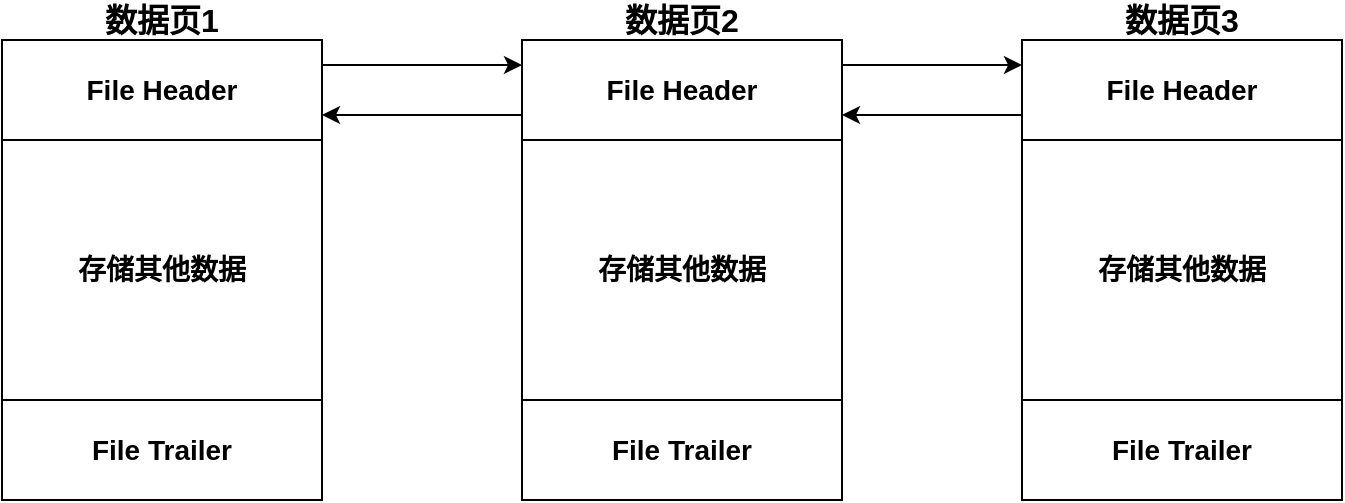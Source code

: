 <mxfile version="15.2.7" type="device"><diagram id="-epALc8b0zFsx1iKqbBV" name="第 1 页"><mxGraphModel dx="1024" dy="592" grid="1" gridSize="10" guides="1" tooltips="1" connect="1" arrows="1" fold="1" page="1" pageScale="1" pageWidth="827" pageHeight="1169" math="0" shadow="0"><root><mxCell id="0"/><mxCell id="1" parent="0"/><mxCell id="T61F_IYsbpVgmiQdA8bN-13" style="edgeStyle=orthogonalEdgeStyle;rounded=0;orthogonalLoop=1;jettySize=auto;html=1;exitX=1;exitY=0.25;exitDx=0;exitDy=0;entryX=0;entryY=0.25;entryDx=0;entryDy=0;" edge="1" parent="1" source="T61F_IYsbpVgmiQdA8bN-1" target="T61F_IYsbpVgmiQdA8bN-5"><mxGeometry relative="1" as="geometry"/></mxCell><mxCell id="T61F_IYsbpVgmiQdA8bN-1" value="&lt;b&gt;&lt;font style=&quot;font-size: 14px&quot;&gt;File Header&lt;/font&gt;&lt;/b&gt;" style="rounded=0;whiteSpace=wrap;html=1;" vertex="1" parent="1"><mxGeometry x="220" y="120" width="160" height="50" as="geometry"/></mxCell><mxCell id="T61F_IYsbpVgmiQdA8bN-2" value="&lt;b&gt;&lt;font style=&quot;font-size: 16px&quot;&gt;数据页1&lt;/font&gt;&lt;/b&gt;" style="text;html=1;strokeColor=none;fillColor=none;align=center;verticalAlign=middle;whiteSpace=wrap;rounded=0;" vertex="1" parent="1"><mxGeometry x="265" y="100" width="70" height="20" as="geometry"/></mxCell><mxCell id="T61F_IYsbpVgmiQdA8bN-3" value="&lt;span style=&quot;font-size: 14px&quot;&gt;&lt;b&gt;存储其他数据&lt;/b&gt;&lt;/span&gt;" style="rounded=0;whiteSpace=wrap;html=1;" vertex="1" parent="1"><mxGeometry x="220" y="170" width="160" height="130" as="geometry"/></mxCell><mxCell id="T61F_IYsbpVgmiQdA8bN-4" value="&lt;b&gt;&lt;font style=&quot;font-size: 14px&quot;&gt;File Trailer&lt;/font&gt;&lt;/b&gt;" style="rounded=0;whiteSpace=wrap;html=1;" vertex="1" parent="1"><mxGeometry x="220" y="300" width="160" height="50" as="geometry"/></mxCell><mxCell id="T61F_IYsbpVgmiQdA8bN-14" style="edgeStyle=orthogonalEdgeStyle;rounded=0;orthogonalLoop=1;jettySize=auto;html=1;exitX=0;exitY=0.75;exitDx=0;exitDy=0;entryX=1;entryY=0.75;entryDx=0;entryDy=0;" edge="1" parent="1" source="T61F_IYsbpVgmiQdA8bN-5" target="T61F_IYsbpVgmiQdA8bN-1"><mxGeometry relative="1" as="geometry"/></mxCell><mxCell id="T61F_IYsbpVgmiQdA8bN-15" style="edgeStyle=orthogonalEdgeStyle;rounded=0;orthogonalLoop=1;jettySize=auto;html=1;exitX=1;exitY=0.25;exitDx=0;exitDy=0;entryX=0;entryY=0.25;entryDx=0;entryDy=0;" edge="1" parent="1" source="T61F_IYsbpVgmiQdA8bN-5" target="T61F_IYsbpVgmiQdA8bN-9"><mxGeometry relative="1" as="geometry"/></mxCell><mxCell id="T61F_IYsbpVgmiQdA8bN-5" value="&lt;b&gt;&lt;font style=&quot;font-size: 14px&quot;&gt;File Header&lt;/font&gt;&lt;/b&gt;" style="rounded=0;whiteSpace=wrap;html=1;" vertex="1" parent="1"><mxGeometry x="480" y="120" width="160" height="50" as="geometry"/></mxCell><mxCell id="T61F_IYsbpVgmiQdA8bN-6" value="&lt;b&gt;&lt;font style=&quot;font-size: 16px&quot;&gt;数据页2&lt;/font&gt;&lt;/b&gt;" style="text;html=1;strokeColor=none;fillColor=none;align=center;verticalAlign=middle;whiteSpace=wrap;rounded=0;" vertex="1" parent="1"><mxGeometry x="525" y="100" width="70" height="20" as="geometry"/></mxCell><mxCell id="T61F_IYsbpVgmiQdA8bN-7" value="&lt;span style=&quot;font-size: 14px&quot;&gt;&lt;b&gt;存储其他数据&lt;/b&gt;&lt;/span&gt;" style="rounded=0;whiteSpace=wrap;html=1;" vertex="1" parent="1"><mxGeometry x="480" y="170" width="160" height="130" as="geometry"/></mxCell><mxCell id="T61F_IYsbpVgmiQdA8bN-8" value="&lt;b&gt;&lt;font style=&quot;font-size: 14px&quot;&gt;File Trailer&lt;/font&gt;&lt;/b&gt;" style="rounded=0;whiteSpace=wrap;html=1;" vertex="1" parent="1"><mxGeometry x="480" y="300" width="160" height="50" as="geometry"/></mxCell><mxCell id="T61F_IYsbpVgmiQdA8bN-16" style="edgeStyle=orthogonalEdgeStyle;rounded=0;orthogonalLoop=1;jettySize=auto;html=1;exitX=0;exitY=0.75;exitDx=0;exitDy=0;entryX=1;entryY=0.75;entryDx=0;entryDy=0;" edge="1" parent="1" source="T61F_IYsbpVgmiQdA8bN-9" target="T61F_IYsbpVgmiQdA8bN-5"><mxGeometry relative="1" as="geometry"/></mxCell><mxCell id="T61F_IYsbpVgmiQdA8bN-9" value="&lt;b&gt;&lt;font style=&quot;font-size: 14px&quot;&gt;File Header&lt;/font&gt;&lt;/b&gt;" style="rounded=0;whiteSpace=wrap;html=1;" vertex="1" parent="1"><mxGeometry x="730" y="120" width="160" height="50" as="geometry"/></mxCell><mxCell id="T61F_IYsbpVgmiQdA8bN-10" value="&lt;b&gt;&lt;font style=&quot;font-size: 16px&quot;&gt;数据页3&lt;/font&gt;&lt;/b&gt;" style="text;html=1;strokeColor=none;fillColor=none;align=center;verticalAlign=middle;whiteSpace=wrap;rounded=0;" vertex="1" parent="1"><mxGeometry x="775" y="100" width="70" height="20" as="geometry"/></mxCell><mxCell id="T61F_IYsbpVgmiQdA8bN-11" value="&lt;span style=&quot;font-size: 14px&quot;&gt;&lt;b&gt;存储其他数据&lt;/b&gt;&lt;/span&gt;" style="rounded=0;whiteSpace=wrap;html=1;" vertex="1" parent="1"><mxGeometry x="730" y="170" width="160" height="130" as="geometry"/></mxCell><mxCell id="T61F_IYsbpVgmiQdA8bN-12" value="&lt;b&gt;&lt;font style=&quot;font-size: 14px&quot;&gt;File Trailer&lt;/font&gt;&lt;/b&gt;" style="rounded=0;whiteSpace=wrap;html=1;" vertex="1" parent="1"><mxGeometry x="730" y="300" width="160" height="50" as="geometry"/></mxCell></root></mxGraphModel></diagram></mxfile>